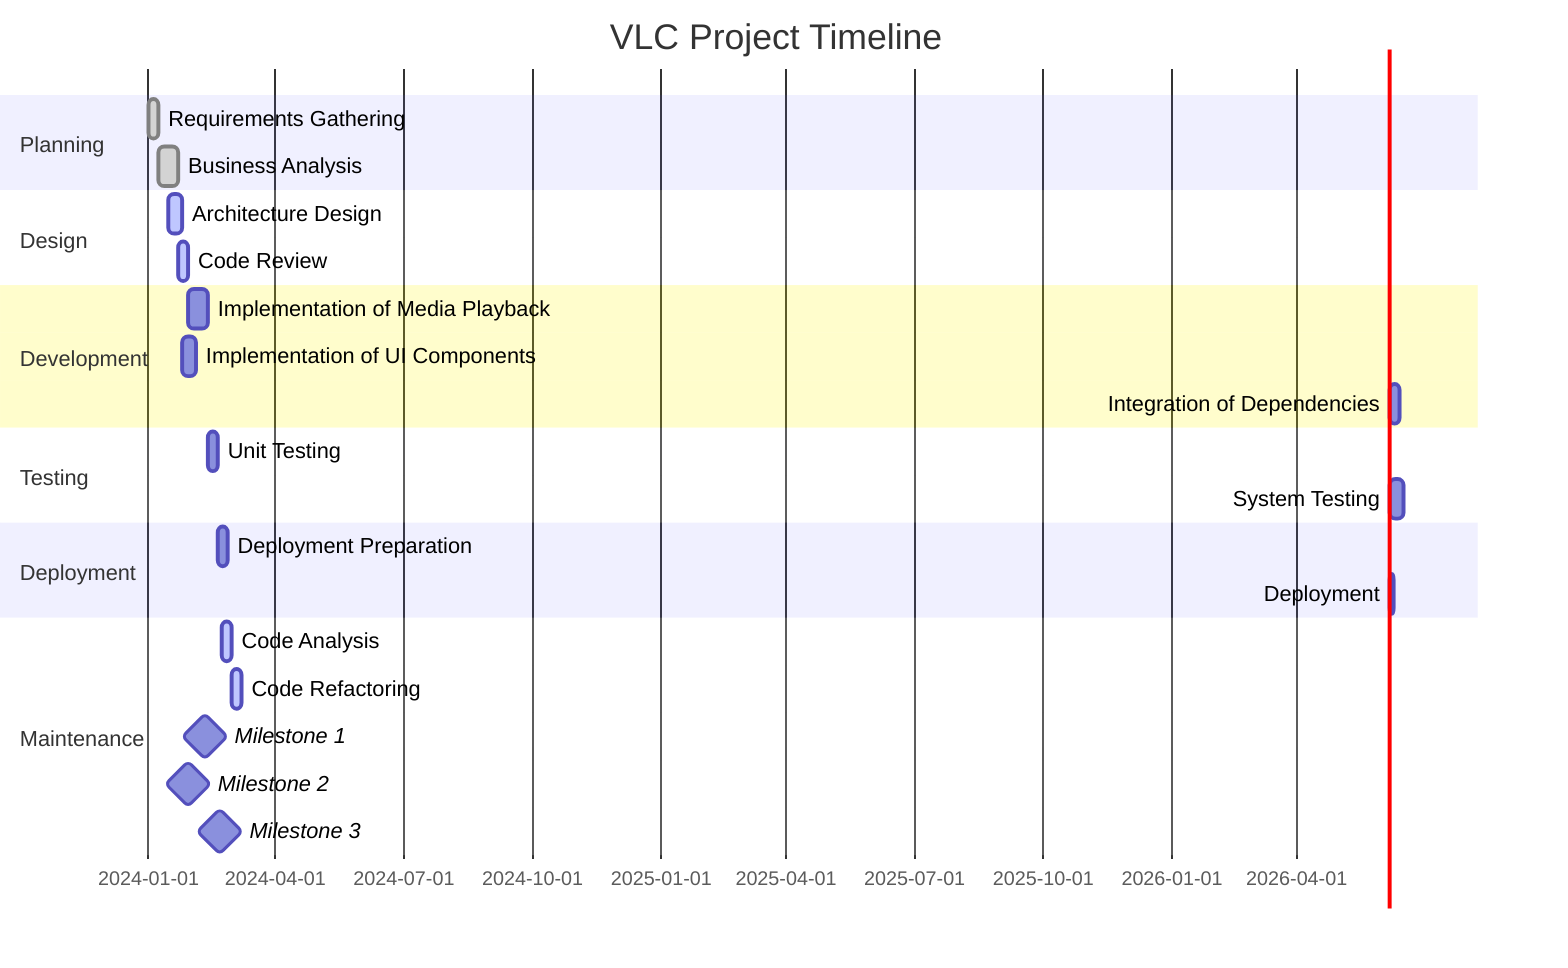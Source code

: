 gantt
title VLC Project Timeline
dateFormat YYYY-MM-DD
section Planning
Requirements Gathering :done, req1,2024-01-01,7d
Business Analysis :done, req2,2024-01-08,14d
section Design
Architecture Design :active, design,2024-01-15,10d
Code Review :active, review,2024-01-22,7d
section Development
Implementation of Media Playback :dev,2024-01-29,14d
Implementation of UI Components :dev, after design,10d
Integration of Dependencies :dev, after implementation,7d
section Testing
Unit Testing :test,2024-02-12,7d
System Testing :test, after unit testing,10d
section Deployment
Deployment Preparation :deploy,2024-02-19,7d
Deployment :deploy, after deployment preparation,3d
section Maintenance
Code Analysis :active, analysis,2024-02-22,7d
Code Refactoring :active, refactoring, after analysis,7d
Milestone 1 : milestone, 2024-01-15
Milestone 2 : milestone, 2024-02-12
Milestone 3 : milestone, 2024-03-01